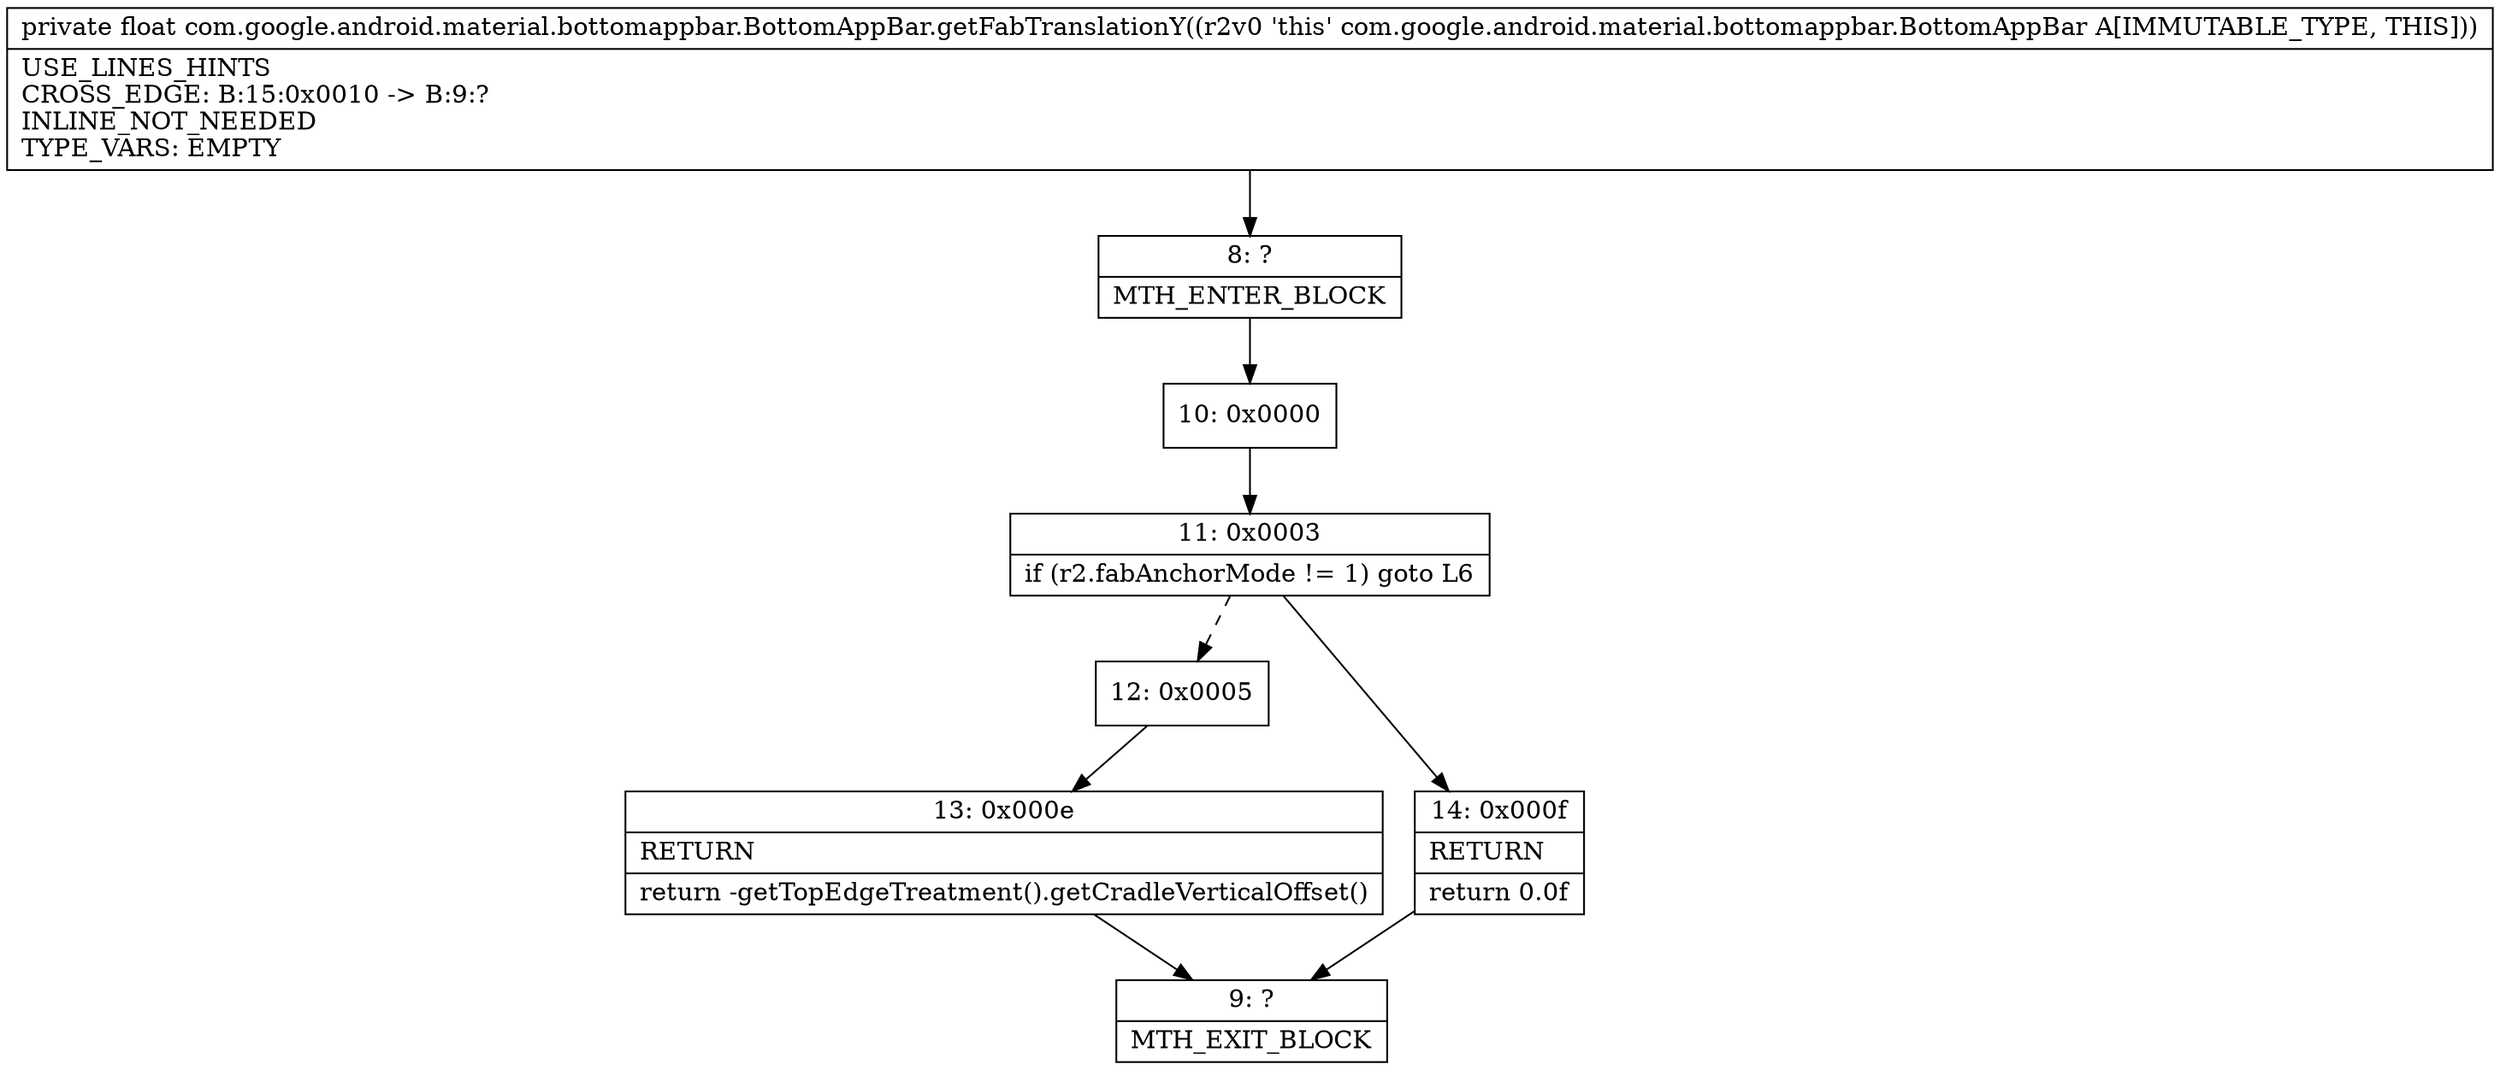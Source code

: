digraph "CFG forcom.google.android.material.bottomappbar.BottomAppBar.getFabTranslationY()F" {
Node_8 [shape=record,label="{8\:\ ?|MTH_ENTER_BLOCK\l}"];
Node_10 [shape=record,label="{10\:\ 0x0000}"];
Node_11 [shape=record,label="{11\:\ 0x0003|if (r2.fabAnchorMode != 1) goto L6\l}"];
Node_12 [shape=record,label="{12\:\ 0x0005}"];
Node_13 [shape=record,label="{13\:\ 0x000e|RETURN\l|return \-getTopEdgeTreatment().getCradleVerticalOffset()\l}"];
Node_9 [shape=record,label="{9\:\ ?|MTH_EXIT_BLOCK\l}"];
Node_14 [shape=record,label="{14\:\ 0x000f|RETURN\l|return 0.0f\l}"];
MethodNode[shape=record,label="{private float com.google.android.material.bottomappbar.BottomAppBar.getFabTranslationY((r2v0 'this' com.google.android.material.bottomappbar.BottomAppBar A[IMMUTABLE_TYPE, THIS]))  | USE_LINES_HINTS\lCROSS_EDGE: B:15:0x0010 \-\> B:9:?\lINLINE_NOT_NEEDED\lTYPE_VARS: EMPTY\l}"];
MethodNode -> Node_8;Node_8 -> Node_10;
Node_10 -> Node_11;
Node_11 -> Node_12[style=dashed];
Node_11 -> Node_14;
Node_12 -> Node_13;
Node_13 -> Node_9;
Node_14 -> Node_9;
}


